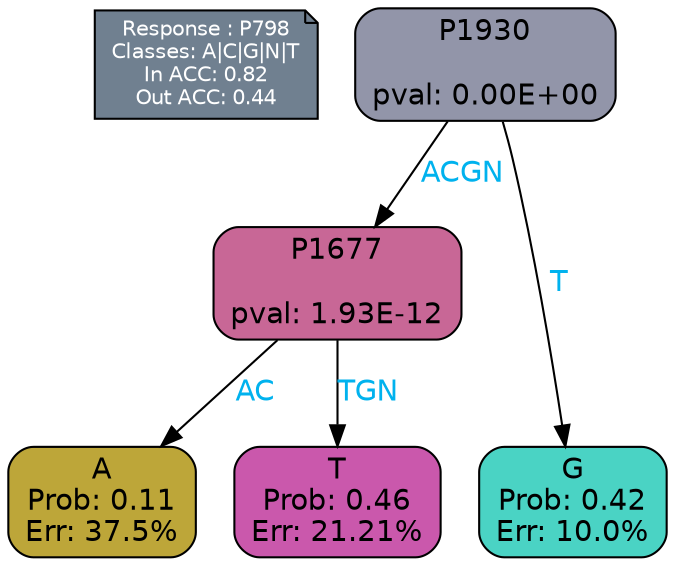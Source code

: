 digraph Tree {
node [shape=box, style="filled, rounded", color="black", fontname=helvetica] ;
graph [ranksep=equally, splines=polylines, bgcolor=transparent, dpi=600] ;
edge [fontname=helvetica] ;
LEGEND [label="Response : P798
Classes: A|C|G|N|T
In ACC: 0.82
Out ACC: 0.44
",shape=note,align=left,style=filled,fillcolor="slategray",fontcolor="white",fontsize=10];1 [label="P1930

pval: 0.00E+00", fillcolor="#9295a9"] ;
2 [label="P1677

pval: 1.93E-12", fillcolor="#c86796"] ;
3 [label="A
Prob: 0.11
Err: 37.5%", fillcolor="#bda639"] ;
4 [label="T
Prob: 0.46
Err: 21.21%", fillcolor="#ca58ac"] ;
5 [label="G
Prob: 0.42
Err: 10.0%", fillcolor="#4ad3c4"] ;
1 -> 2 [label="ACGN",fontcolor=deepskyblue2] ;
1 -> 5 [label="T",fontcolor=deepskyblue2] ;
2 -> 3 [label="AC",fontcolor=deepskyblue2] ;
2 -> 4 [label="TGN",fontcolor=deepskyblue2] ;
{rank = same; 3;4;5;}{rank = same; LEGEND;1;}}
